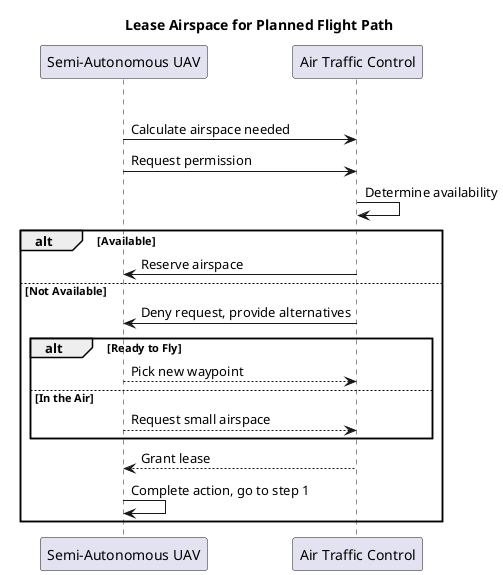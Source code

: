 @startuml
title "Lease Airspace for Planned Flight Path"

participant "Semi-Autonomous UAV" as UAV
participant "Air Traffic Control" as ATC

loop Lease Airspace
    UAV -> ATC: Calculate airspace needed
    UAV -> ATC: Request permission
    ATC -> ATC: Determine availability
    alt Available
        ATC -> UAV: Reserve airspace
    else Not Available
        ATC -> UAV: Deny request, provide alternatives
        alt Ready to Fly
            UAV --> ATC: Pick new waypoint
        else In the Air
            UAV --> ATC: Request small airspace
    end
    ATC --> UAV: Grant lease
    UAV -> UAV: Complete action, go to step 1
end

@enduml

